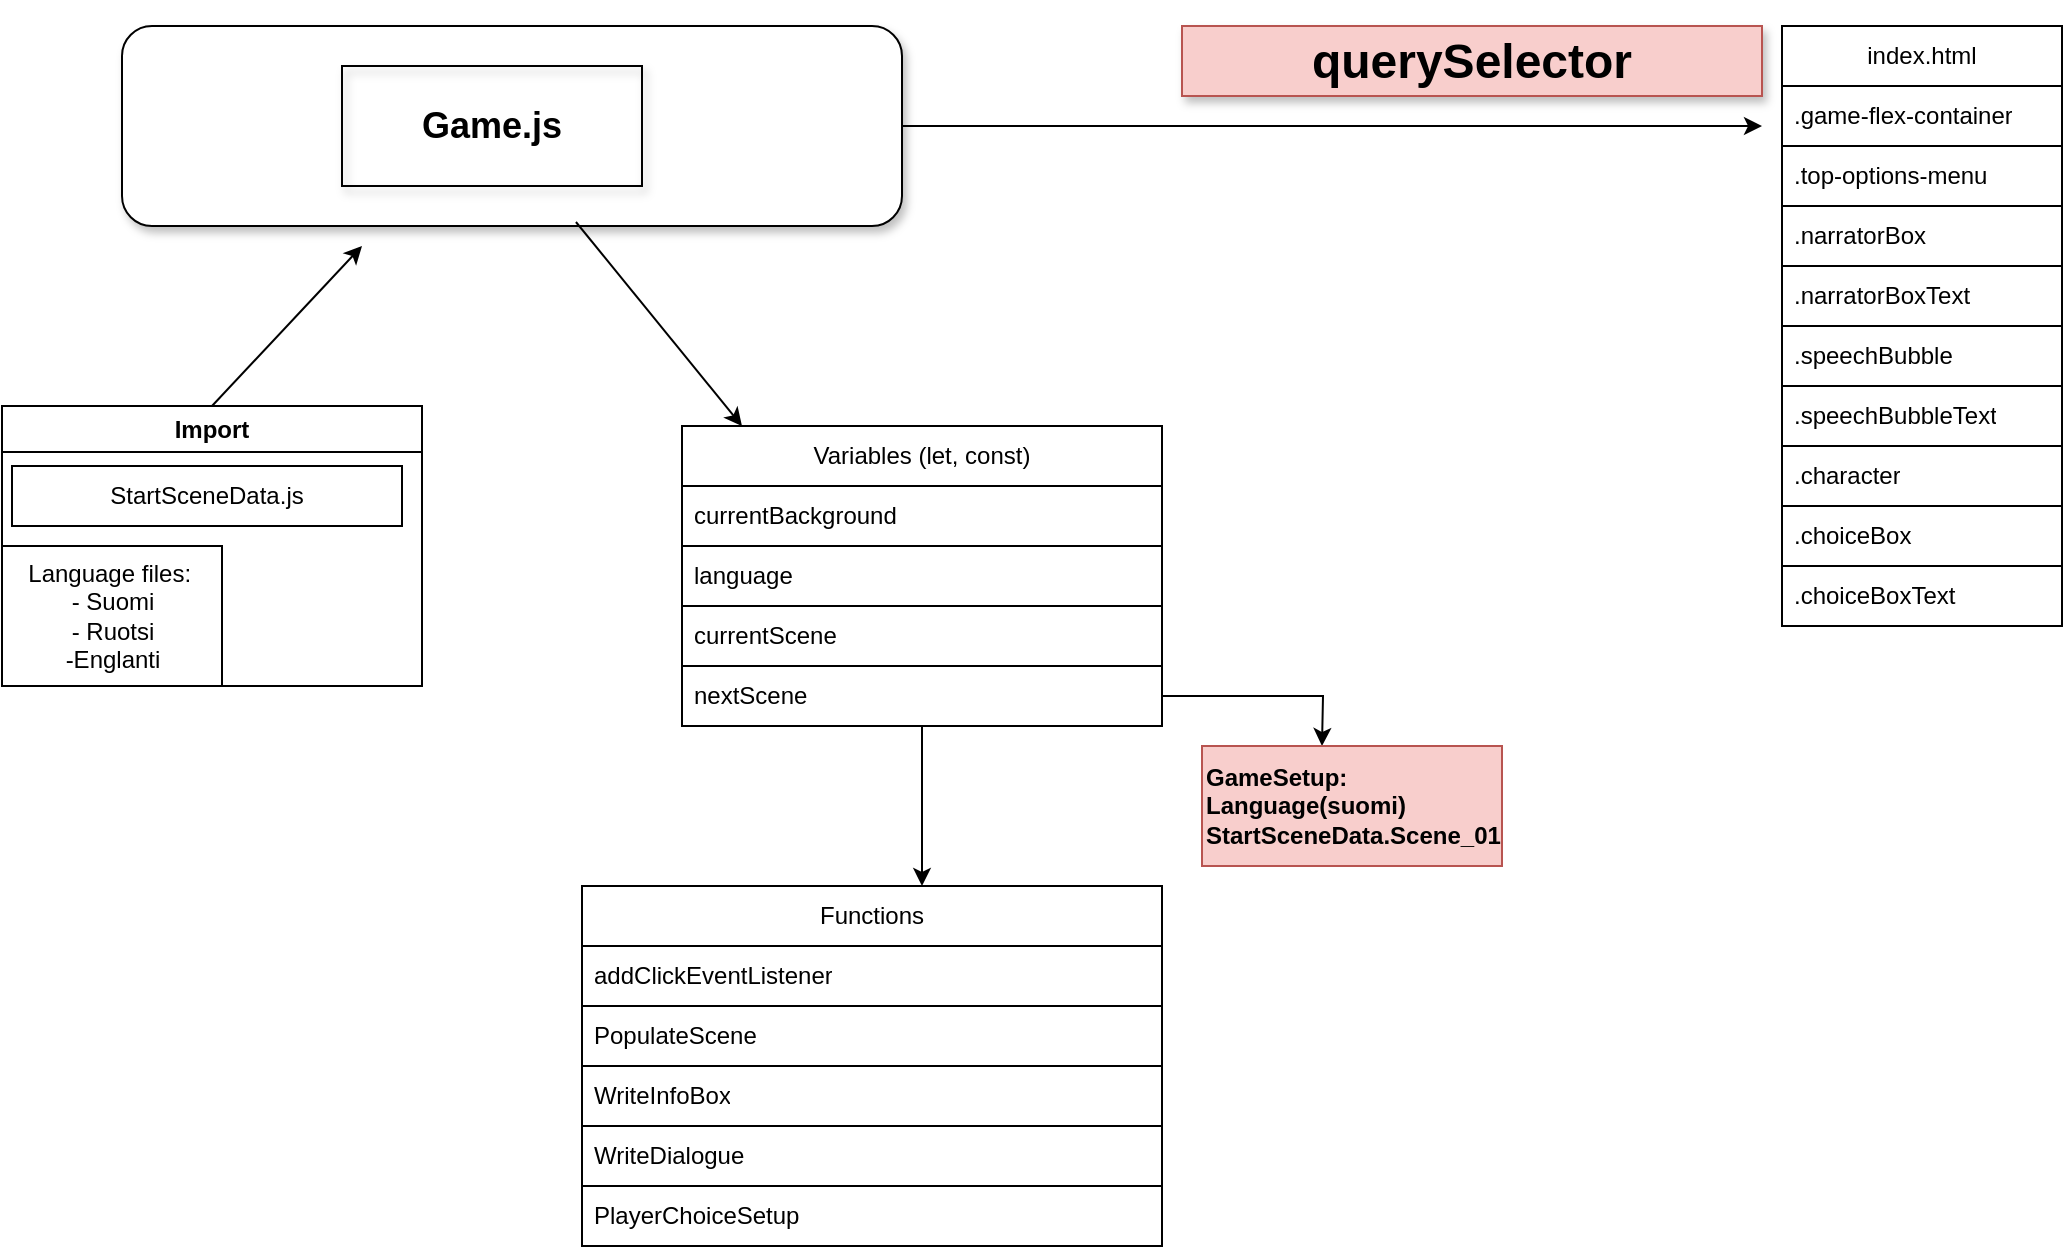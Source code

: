 <mxfile version="21.6.8" type="github">
  <diagram name="Page-1" id="WqCGlnpHckIurkz3evK_">
    <mxGraphModel dx="2074" dy="4398" grid="1" gridSize="10" guides="1" tooltips="1" connect="1" arrows="1" fold="1" page="1" pageScale="1" pageWidth="2339" pageHeight="3300" background="none" math="0" shadow="0">
      <root>
        <mxCell id="0" />
        <mxCell id="1" parent="0" />
        <mxCell id="e9ZKreqlH63XPAyhANIe-1" value="Import" style="swimlane;whiteSpace=wrap;html=1;startSize=23;" vertex="1" parent="1">
          <mxGeometry x="20" y="200" width="210" height="140" as="geometry" />
        </mxCell>
        <mxCell id="e9ZKreqlH63XPAyhANIe-6" value="StartSceneData.js" style="text;html=1;strokeColor=default;fillColor=none;align=center;verticalAlign=middle;whiteSpace=wrap;rounded=0;" vertex="1" parent="e9ZKreqlH63XPAyhANIe-1">
          <mxGeometry x="5" y="30" width="195" height="30" as="geometry" />
        </mxCell>
        <mxCell id="e9ZKreqlH63XPAyhANIe-8" value="Language files:&amp;nbsp;&lt;br&gt;- Suomi&lt;br&gt;- Ruotsi&lt;br&gt;-Englanti" style="text;html=1;align=center;verticalAlign=middle;resizable=0;points=[];autosize=1;strokeColor=default;fillColor=none;" vertex="1" parent="e9ZKreqlH63XPAyhANIe-1">
          <mxGeometry y="70" width="110" height="70" as="geometry" />
        </mxCell>
        <mxCell id="e9ZKreqlH63XPAyhANIe-2" value="" style="rounded=1;whiteSpace=wrap;html=1;shadow=1;" vertex="1" parent="1">
          <mxGeometry x="80" y="10" width="390" height="100" as="geometry" />
        </mxCell>
        <mxCell id="e9ZKreqlH63XPAyhANIe-3" value="&lt;h2&gt;Game.js&lt;/h2&gt;" style="text;html=1;strokeColor=default;fillColor=none;align=center;verticalAlign=middle;whiteSpace=wrap;rounded=0;glass=0;shadow=1;" vertex="1" parent="1">
          <mxGeometry x="190" y="30" width="150" height="60" as="geometry" />
        </mxCell>
        <mxCell id="e9ZKreqlH63XPAyhANIe-9" value="" style="endArrow=classic;html=1;rounded=0;exitX=0.5;exitY=0;exitDx=0;exitDy=0;" edge="1" parent="1" source="e9ZKreqlH63XPAyhANIe-1">
          <mxGeometry width="50" height="50" relative="1" as="geometry">
            <mxPoint x="140" y="180" as="sourcePoint" />
            <mxPoint x="200" y="120" as="targetPoint" />
          </mxGeometry>
        </mxCell>
        <mxCell id="e9ZKreqlH63XPAyhANIe-10" value="" style="endArrow=classic;html=1;rounded=0;" edge="1" parent="1">
          <mxGeometry width="50" height="50" relative="1" as="geometry">
            <mxPoint x="470" y="60" as="sourcePoint" />
            <mxPoint x="900" y="60" as="targetPoint" />
          </mxGeometry>
        </mxCell>
        <mxCell id="e9ZKreqlH63XPAyhANIe-11" value="&lt;h1&gt;querySelector&lt;/h1&gt;" style="text;html=1;strokeColor=#b85450;fillColor=#f8cecc;align=center;verticalAlign=middle;whiteSpace=wrap;rounded=0;shadow=1;" vertex="1" parent="1">
          <mxGeometry x="610" y="10" width="290" height="35" as="geometry" />
        </mxCell>
        <mxCell id="e9ZKreqlH63XPAyhANIe-12" value="index.html" style="swimlane;fontStyle=0;childLayout=stackLayout;horizontal=1;startSize=30;horizontalStack=0;resizeParent=1;resizeParentMax=0;resizeLast=0;collapsible=1;marginBottom=0;whiteSpace=wrap;html=1;" vertex="1" parent="1">
          <mxGeometry x="910" y="10" width="140" height="300" as="geometry" />
        </mxCell>
        <mxCell id="e9ZKreqlH63XPAyhANIe-13" value=".game-flex-container" style="text;strokeColor=default;fillColor=none;align=left;verticalAlign=middle;spacingLeft=4;spacingRight=4;overflow=hidden;points=[[0,0.5],[1,0.5]];portConstraint=eastwest;rotatable=0;whiteSpace=wrap;html=1;" vertex="1" parent="e9ZKreqlH63XPAyhANIe-12">
          <mxGeometry y="30" width="140" height="30" as="geometry" />
        </mxCell>
        <mxCell id="e9ZKreqlH63XPAyhANIe-14" value=".top-options-menu" style="text;strokeColor=default;fillColor=none;align=left;verticalAlign=middle;spacingLeft=4;spacingRight=4;overflow=hidden;points=[[0,0.5],[1,0.5]];portConstraint=eastwest;rotatable=0;whiteSpace=wrap;html=1;" vertex="1" parent="e9ZKreqlH63XPAyhANIe-12">
          <mxGeometry y="60" width="140" height="30" as="geometry" />
        </mxCell>
        <mxCell id="e9ZKreqlH63XPAyhANIe-15" value=".narratorBox" style="text;strokeColor=default;fillColor=none;align=left;verticalAlign=middle;spacingLeft=4;spacingRight=4;overflow=hidden;points=[[0,0.5],[1,0.5]];portConstraint=eastwest;rotatable=0;whiteSpace=wrap;html=1;" vertex="1" parent="e9ZKreqlH63XPAyhANIe-12">
          <mxGeometry y="90" width="140" height="30" as="geometry" />
        </mxCell>
        <mxCell id="e9ZKreqlH63XPAyhANIe-16" value=".narratorBoxText" style="text;strokeColor=default;fillColor=none;align=left;verticalAlign=middle;spacingLeft=4;spacingRight=4;overflow=hidden;points=[[0,0.5],[1,0.5]];portConstraint=eastwest;rotatable=0;whiteSpace=wrap;html=1;" vertex="1" parent="e9ZKreqlH63XPAyhANIe-12">
          <mxGeometry y="120" width="140" height="30" as="geometry" />
        </mxCell>
        <mxCell id="e9ZKreqlH63XPAyhANIe-17" value=".speechBubble" style="text;strokeColor=default;fillColor=none;align=left;verticalAlign=middle;spacingLeft=4;spacingRight=4;overflow=hidden;points=[[0,0.5],[1,0.5]];portConstraint=eastwest;rotatable=0;whiteSpace=wrap;html=1;" vertex="1" parent="e9ZKreqlH63XPAyhANIe-12">
          <mxGeometry y="150" width="140" height="30" as="geometry" />
        </mxCell>
        <mxCell id="e9ZKreqlH63XPAyhANIe-18" value=".speechBubbleText" style="text;strokeColor=default;fillColor=none;align=left;verticalAlign=middle;spacingLeft=4;spacingRight=4;overflow=hidden;points=[[0,0.5],[1,0.5]];portConstraint=eastwest;rotatable=0;whiteSpace=wrap;html=1;" vertex="1" parent="e9ZKreqlH63XPAyhANIe-12">
          <mxGeometry y="180" width="140" height="30" as="geometry" />
        </mxCell>
        <mxCell id="e9ZKreqlH63XPAyhANIe-19" value=".character" style="text;strokeColor=default;fillColor=none;align=left;verticalAlign=middle;spacingLeft=4;spacingRight=4;overflow=hidden;points=[[0,0.5],[1,0.5]];portConstraint=eastwest;rotatable=0;whiteSpace=wrap;html=1;" vertex="1" parent="e9ZKreqlH63XPAyhANIe-12">
          <mxGeometry y="210" width="140" height="30" as="geometry" />
        </mxCell>
        <mxCell id="e9ZKreqlH63XPAyhANIe-20" value=".choiceBox" style="text;strokeColor=default;fillColor=none;align=left;verticalAlign=middle;spacingLeft=4;spacingRight=4;overflow=hidden;points=[[0,0.5],[1,0.5]];portConstraint=eastwest;rotatable=0;whiteSpace=wrap;html=1;" vertex="1" parent="e9ZKreqlH63XPAyhANIe-12">
          <mxGeometry y="240" width="140" height="30" as="geometry" />
        </mxCell>
        <mxCell id="e9ZKreqlH63XPAyhANIe-21" value=".choiceBoxText" style="text;strokeColor=default;fillColor=none;align=left;verticalAlign=middle;spacingLeft=4;spacingRight=4;overflow=hidden;points=[[0,0.5],[1,0.5]];portConstraint=eastwest;rotatable=0;whiteSpace=wrap;html=1;" vertex="1" parent="e9ZKreqlH63XPAyhANIe-12">
          <mxGeometry y="270" width="140" height="30" as="geometry" />
        </mxCell>
        <mxCell id="e9ZKreqlH63XPAyhANIe-33" style="edgeStyle=orthogonalEdgeStyle;rounded=0;orthogonalLoop=1;jettySize=auto;html=1;" edge="1" parent="1" source="e9ZKreqlH63XPAyhANIe-24">
          <mxGeometry relative="1" as="geometry">
            <mxPoint x="480" y="440" as="targetPoint" />
          </mxGeometry>
        </mxCell>
        <mxCell id="e9ZKreqlH63XPAyhANIe-24" value="Variables (let, const)" style="swimlane;fontStyle=0;childLayout=stackLayout;horizontal=1;startSize=30;horizontalStack=0;resizeParent=1;resizeParentMax=0;resizeLast=0;collapsible=1;marginBottom=0;whiteSpace=wrap;html=1;" vertex="1" parent="1">
          <mxGeometry x="360" y="210" width="240" height="150" as="geometry" />
        </mxCell>
        <mxCell id="e9ZKreqlH63XPAyhANIe-25" value="currentBackground" style="text;strokeColor=default;fillColor=none;align=left;verticalAlign=middle;spacingLeft=4;spacingRight=4;overflow=hidden;points=[[0,0.5],[1,0.5]];portConstraint=eastwest;rotatable=0;whiteSpace=wrap;html=1;" vertex="1" parent="e9ZKreqlH63XPAyhANIe-24">
          <mxGeometry y="30" width="240" height="30" as="geometry" />
        </mxCell>
        <mxCell id="e9ZKreqlH63XPAyhANIe-26" value="language" style="text;strokeColor=default;fillColor=none;align=left;verticalAlign=middle;spacingLeft=4;spacingRight=4;overflow=hidden;points=[[0,0.5],[1,0.5]];portConstraint=eastwest;rotatable=0;whiteSpace=wrap;html=1;" vertex="1" parent="e9ZKreqlH63XPAyhANIe-24">
          <mxGeometry y="60" width="240" height="30" as="geometry" />
        </mxCell>
        <mxCell id="e9ZKreqlH63XPAyhANIe-27" value="currentScene" style="text;strokeColor=default;fillColor=none;align=left;verticalAlign=middle;spacingLeft=4;spacingRight=4;overflow=hidden;points=[[0,0.5],[1,0.5]];portConstraint=eastwest;rotatable=0;whiteSpace=wrap;html=1;" vertex="1" parent="e9ZKreqlH63XPAyhANIe-24">
          <mxGeometry y="90" width="240" height="30" as="geometry" />
        </mxCell>
        <mxCell id="e9ZKreqlH63XPAyhANIe-41" style="edgeStyle=orthogonalEdgeStyle;rounded=0;orthogonalLoop=1;jettySize=auto;html=1;" edge="1" parent="e9ZKreqlH63XPAyhANIe-24" source="e9ZKreqlH63XPAyhANIe-29">
          <mxGeometry relative="1" as="geometry">
            <mxPoint x="320" y="160" as="targetPoint" />
          </mxGeometry>
        </mxCell>
        <mxCell id="e9ZKreqlH63XPAyhANIe-29" value="nextScene" style="text;strokeColor=default;fillColor=none;align=left;verticalAlign=middle;spacingLeft=4;spacingRight=4;overflow=hidden;points=[[0,0.5],[1,0.5]];portConstraint=eastwest;rotatable=0;whiteSpace=wrap;html=1;" vertex="1" parent="e9ZKreqlH63XPAyhANIe-24">
          <mxGeometry y="120" width="240" height="30" as="geometry" />
        </mxCell>
        <mxCell id="e9ZKreqlH63XPAyhANIe-28" value="" style="endArrow=classic;html=1;rounded=0;exitX=0.582;exitY=0.98;exitDx=0;exitDy=0;exitPerimeter=0;" edge="1" parent="1" source="e9ZKreqlH63XPAyhANIe-2">
          <mxGeometry width="50" height="50" relative="1" as="geometry">
            <mxPoint x="990" y="530" as="sourcePoint" />
            <mxPoint x="390" y="210" as="targetPoint" />
          </mxGeometry>
        </mxCell>
        <mxCell id="e9ZKreqlH63XPAyhANIe-34" value="Functions" style="swimlane;fontStyle=0;childLayout=stackLayout;horizontal=1;startSize=30;horizontalStack=0;resizeParent=1;resizeParentMax=0;resizeLast=0;collapsible=1;marginBottom=0;whiteSpace=wrap;html=1;" vertex="1" parent="1">
          <mxGeometry x="310" y="440" width="290" height="180" as="geometry" />
        </mxCell>
        <mxCell id="e9ZKreqlH63XPAyhANIe-35" value="addClickEventListener" style="text;strokeColor=default;fillColor=none;align=left;verticalAlign=middle;spacingLeft=4;spacingRight=4;overflow=hidden;points=[[0,0.5],[1,0.5]];portConstraint=eastwest;rotatable=0;whiteSpace=wrap;html=1;" vertex="1" parent="e9ZKreqlH63XPAyhANIe-34">
          <mxGeometry y="30" width="290" height="30" as="geometry" />
        </mxCell>
        <mxCell id="e9ZKreqlH63XPAyhANIe-36" value="PopulateScene" style="text;strokeColor=default;fillColor=none;align=left;verticalAlign=middle;spacingLeft=4;spacingRight=4;overflow=hidden;points=[[0,0.5],[1,0.5]];portConstraint=eastwest;rotatable=0;whiteSpace=wrap;html=1;" vertex="1" parent="e9ZKreqlH63XPAyhANIe-34">
          <mxGeometry y="60" width="290" height="30" as="geometry" />
        </mxCell>
        <mxCell id="e9ZKreqlH63XPAyhANIe-37" value="WriteInfoBox" style="text;strokeColor=default;fillColor=none;align=left;verticalAlign=middle;spacingLeft=4;spacingRight=4;overflow=hidden;points=[[0,0.5],[1,0.5]];portConstraint=eastwest;rotatable=0;whiteSpace=wrap;html=1;" vertex="1" parent="e9ZKreqlH63XPAyhANIe-34">
          <mxGeometry y="90" width="290" height="30" as="geometry" />
        </mxCell>
        <mxCell id="e9ZKreqlH63XPAyhANIe-38" value="WriteDialogue" style="text;strokeColor=default;fillColor=none;align=left;verticalAlign=middle;spacingLeft=4;spacingRight=4;overflow=hidden;points=[[0,0.5],[1,0.5]];portConstraint=eastwest;rotatable=0;whiteSpace=wrap;html=1;" vertex="1" parent="e9ZKreqlH63XPAyhANIe-34">
          <mxGeometry y="120" width="290" height="30" as="geometry" />
        </mxCell>
        <mxCell id="e9ZKreqlH63XPAyhANIe-39" value="PlayerChoiceSetup" style="text;strokeColor=default;fillColor=none;align=left;verticalAlign=middle;spacingLeft=4;spacingRight=4;overflow=hidden;points=[[0,0.5],[1,0.5]];portConstraint=eastwest;rotatable=0;whiteSpace=wrap;html=1;" vertex="1" parent="e9ZKreqlH63XPAyhANIe-34">
          <mxGeometry y="150" width="290" height="30" as="geometry" />
        </mxCell>
        <mxCell id="e9ZKreqlH63XPAyhANIe-42" value="GameSetup:&lt;br&gt;Language(suomi)&lt;br&gt;StartSceneData.Scene_01" style="text;html=1;strokeColor=#b85450;fillColor=#f8cecc;align=left;verticalAlign=middle;whiteSpace=wrap;rounded=0;shadow=0;fontStyle=1" vertex="1" parent="1">
          <mxGeometry x="620" y="370" width="150" height="60" as="geometry" />
        </mxCell>
      </root>
    </mxGraphModel>
  </diagram>
</mxfile>
